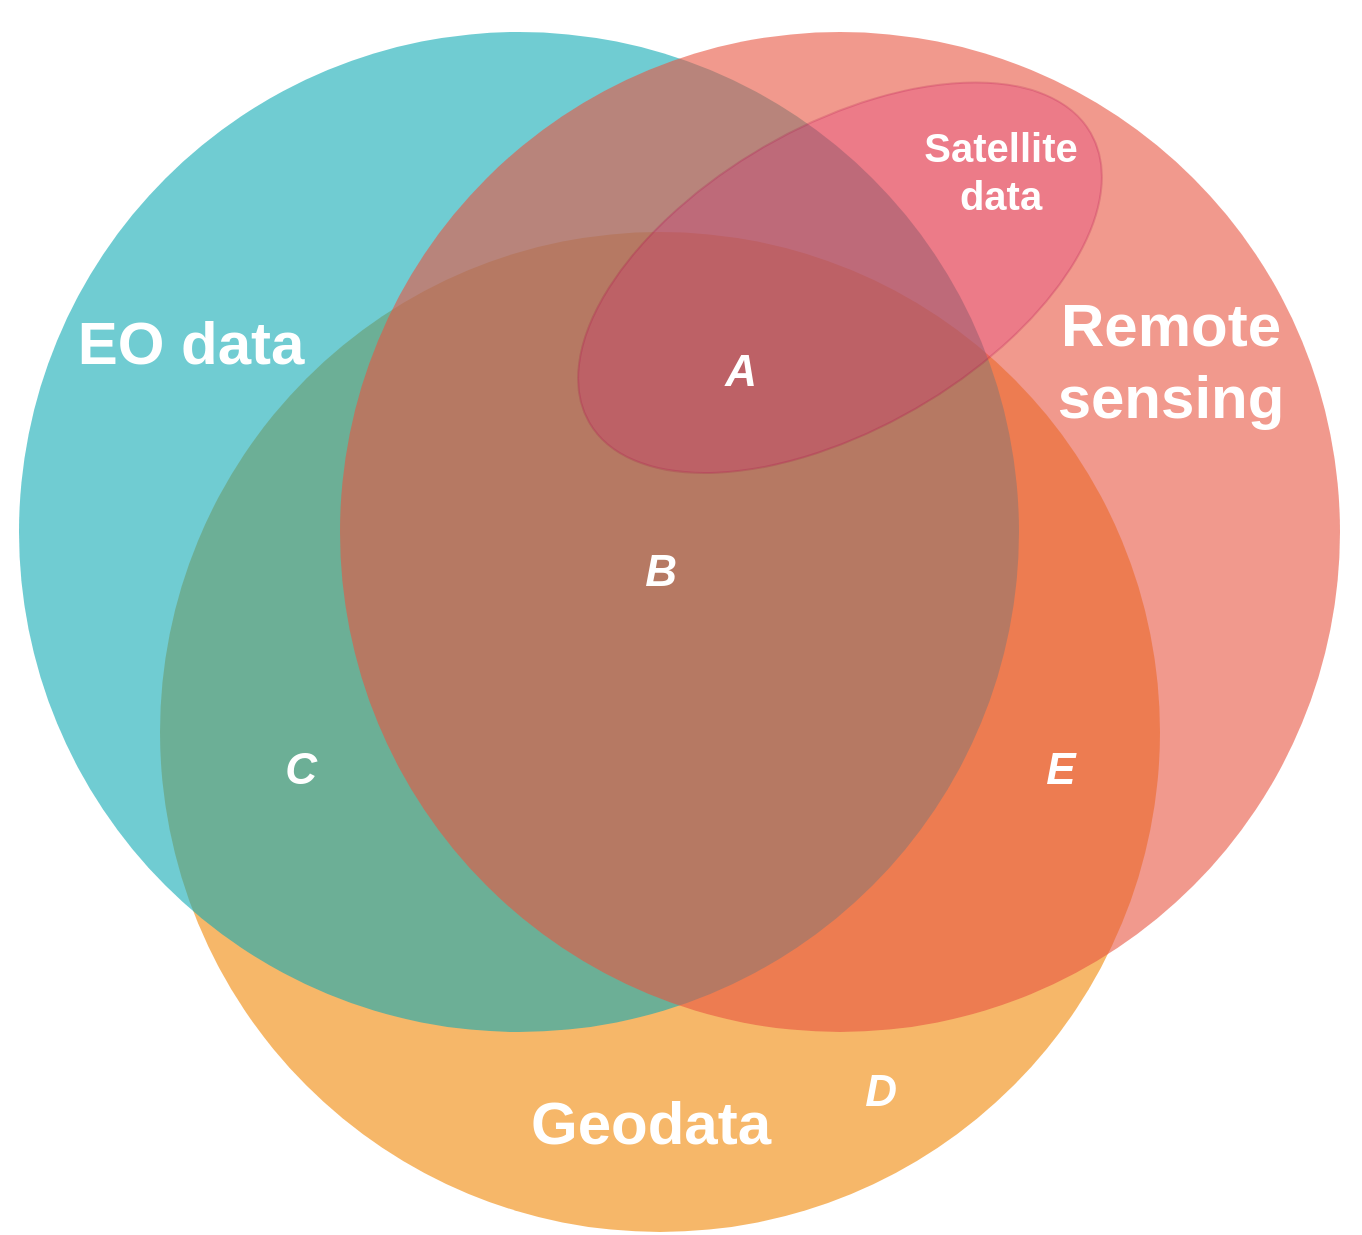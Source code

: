<mxfile version="24.6.4" type="device">
  <diagram id="3228e29e-7158-1315-38df-8450db1d8a1d" name="Page-1">
    <mxGraphModel dx="1434" dy="902" grid="1" gridSize="10" guides="1" tooltips="1" connect="1" arrows="1" fold="1" page="1" pageScale="1" pageWidth="1169" pageHeight="827" background="none" math="0" shadow="0">
      <root>
        <mxCell id="0" />
        <mxCell id="1" parent="0" />
        <mxCell id="21531" value="" style="ellipse;fillColor=#F08705;opacity=60;strokeColor=none;html=1;fontColor=#FFFFFF;" parent="1" vertex="1">
          <mxGeometry x="310" y="140" width="500" height="500" as="geometry" />
        </mxCell>
        <mxCell id="21532" value="" style="ellipse;fillColor=#12AAB5;opacity=60;strokeColor=none;html=1;fontColor=#FFFFFF;" parent="1" vertex="1">
          <mxGeometry x="239.5" y="40" width="500" height="500" as="geometry" />
        </mxCell>
        <mxCell id="21533" value="" style="ellipse;fillColor=#e85642;opacity=60;strokeColor=none;html=1;fontColor=#FFFFFF;" parent="1" vertex="1">
          <mxGeometry x="400" y="40" width="500" height="500" as="geometry" />
        </mxCell>
        <mxCell id="21534" value="&lt;font style=&quot;font-size: 30px;&quot;&gt;&lt;b&gt;EO data&lt;/b&gt;&lt;/font&gt;" style="text;fontSize=24;align=center;verticalAlign=middle;html=1;fontColor=#FFFFFF;" parent="1" vertex="1">
          <mxGeometry x="230" y="160" width="190" height="70" as="geometry" />
        </mxCell>
        <mxCell id="21535" value="&lt;div style=&quot;font-size: 30px;&quot;&gt;&lt;b&gt;&lt;font style=&quot;font-size: 30px;&quot;&gt;Remote&lt;/font&gt;&lt;/b&gt;&lt;/div&gt;&lt;div style=&quot;font-size: 30px;&quot;&gt;&lt;b&gt;&lt;font style=&quot;font-size: 30px;&quot;&gt;sensing&lt;/font&gt;&lt;/b&gt;&lt;/div&gt;" style="text;fontSize=24;align=center;verticalAlign=middle;html=1;fontColor=#FFFFFF;" parent="1" vertex="1">
          <mxGeometry x="720" y="168.5" width="190" height="70" as="geometry" />
        </mxCell>
        <mxCell id="21536" value="&lt;font style=&quot;font-size: 30px;&quot;&gt;&lt;b&gt;Geodata&lt;/b&gt;&lt;/font&gt;" style="text;fontSize=24;align=center;verticalAlign=middle;html=1;fontColor=#FFFFFF;" parent="1" vertex="1">
          <mxGeometry x="460" y="550" width="190" height="70" as="geometry" />
        </mxCell>
        <mxCell id="21540" value="&lt;font size=&quot;1&quot;&gt;&lt;b&gt;&lt;i style=&quot;font-size: 22px;&quot;&gt;B&lt;/i&gt;&lt;/b&gt;&lt;/font&gt;" style="text;align=center;html=1;fontColor=#FFFFFF;fontSize=16;" parent="1" vertex="1">
          <mxGeometry x="540" y="290" width="40" height="40" as="geometry" />
        </mxCell>
        <mxCell id="6UKo3PlXrQR8D-CyZD5M-21542" value="" style="ellipse;opacity=20;html=1;rotation=-30;shadow=0;strokeColor=#A50040;fillColor=#d80073;fontColor=#ffffff;" vertex="1" parent="1">
          <mxGeometry x="505.25" y="87.19" width="289.5" height="151.31" as="geometry" />
        </mxCell>
        <mxCell id="6UKo3PlXrQR8D-CyZD5M-21540" value="&lt;div style=&quot;font-size: 20px;&quot;&gt;&lt;font style=&quot;font-size: 20px;&quot;&gt;&lt;b&gt;Satellite&lt;/b&gt;&lt;/font&gt;&lt;/div&gt;&lt;div style=&quot;font-size: 20px;&quot;&gt;&lt;font style=&quot;font-size: 20px;&quot;&gt;&lt;b&gt;data&lt;br&gt;&lt;/b&gt;&lt;/font&gt;&lt;/div&gt;" style="text;align=center;html=1;fontColor=#FFFFFF;fontSize=16;" vertex="1" parent="1">
          <mxGeometry x="710" y="78.69" width="40" height="40" as="geometry" />
        </mxCell>
        <mxCell id="6UKo3PlXrQR8D-CyZD5M-21543" value="&lt;font size=&quot;1&quot;&gt;&lt;b&gt;&lt;i style=&quot;font-size: 22px;&quot;&gt;A&lt;/i&gt;&lt;/b&gt;&lt;/font&gt;" style="text;align=center;html=1;fontColor=#FFFFFF;fontSize=16;" vertex="1" parent="1">
          <mxGeometry x="580" y="190" width="40" height="40" as="geometry" />
        </mxCell>
        <mxCell id="6UKo3PlXrQR8D-CyZD5M-21544" value="&lt;font size=&quot;1&quot;&gt;&lt;b&gt;&lt;i style=&quot;font-size: 22px;&quot;&gt;E&lt;/i&gt;&lt;/b&gt;&lt;/font&gt;" style="text;align=center;html=1;fontColor=#FFFFFF;fontSize=16;" vertex="1" parent="1">
          <mxGeometry x="739.5" y="388.5" width="40" height="40" as="geometry" />
        </mxCell>
        <mxCell id="6UKo3PlXrQR8D-CyZD5M-21545" value="&lt;font size=&quot;1&quot;&gt;&lt;b&gt;&lt;i style=&quot;font-size: 22px;&quot;&gt;C&lt;/i&gt;&lt;/b&gt;&lt;/font&gt;" style="text;align=center;html=1;fontColor=#FFFFFF;fontSize=16;" vertex="1" parent="1">
          <mxGeometry x="360" y="388.5" width="40" height="40" as="geometry" />
        </mxCell>
        <mxCell id="6UKo3PlXrQR8D-CyZD5M-21546" value="&lt;font size=&quot;1&quot;&gt;&lt;b&gt;&lt;i style=&quot;font-size: 22px;&quot;&gt;D&lt;/i&gt;&lt;/b&gt;&lt;/font&gt;" style="text;align=center;html=1;fontColor=#FFFFFF;fontSize=16;" vertex="1" parent="1">
          <mxGeometry x="650" y="550" width="40" height="40" as="geometry" />
        </mxCell>
      </root>
    </mxGraphModel>
  </diagram>
</mxfile>
